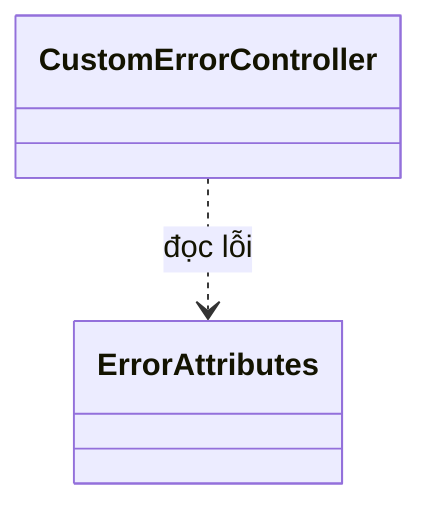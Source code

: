 classDiagram
    class CustomErrorController
    class ErrorAttributes
    CustomErrorController ..> ErrorAttributes : đọc lỗi